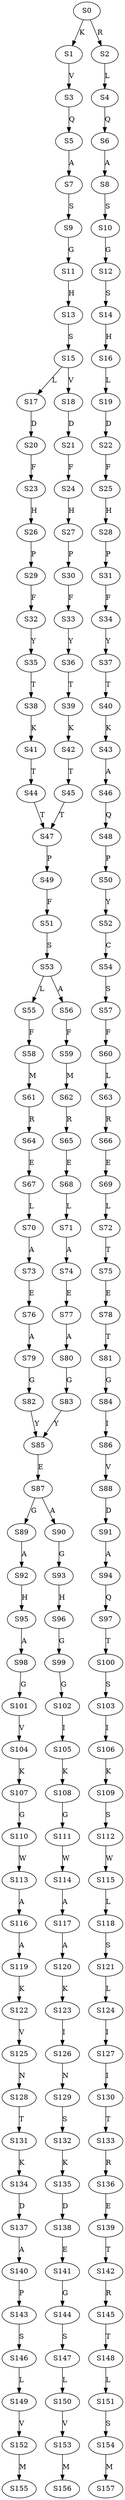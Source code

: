 strict digraph  {
	S0 -> S1 [ label = K ];
	S0 -> S2 [ label = R ];
	S1 -> S3 [ label = V ];
	S2 -> S4 [ label = L ];
	S3 -> S5 [ label = Q ];
	S4 -> S6 [ label = Q ];
	S5 -> S7 [ label = A ];
	S6 -> S8 [ label = A ];
	S7 -> S9 [ label = S ];
	S8 -> S10 [ label = S ];
	S9 -> S11 [ label = G ];
	S10 -> S12 [ label = G ];
	S11 -> S13 [ label = H ];
	S12 -> S14 [ label = S ];
	S13 -> S15 [ label = S ];
	S14 -> S16 [ label = H ];
	S15 -> S17 [ label = L ];
	S15 -> S18 [ label = V ];
	S16 -> S19 [ label = L ];
	S17 -> S20 [ label = D ];
	S18 -> S21 [ label = D ];
	S19 -> S22 [ label = D ];
	S20 -> S23 [ label = F ];
	S21 -> S24 [ label = F ];
	S22 -> S25 [ label = F ];
	S23 -> S26 [ label = H ];
	S24 -> S27 [ label = H ];
	S25 -> S28 [ label = H ];
	S26 -> S29 [ label = P ];
	S27 -> S30 [ label = P ];
	S28 -> S31 [ label = P ];
	S29 -> S32 [ label = F ];
	S30 -> S33 [ label = F ];
	S31 -> S34 [ label = F ];
	S32 -> S35 [ label = Y ];
	S33 -> S36 [ label = Y ];
	S34 -> S37 [ label = Y ];
	S35 -> S38 [ label = T ];
	S36 -> S39 [ label = T ];
	S37 -> S40 [ label = T ];
	S38 -> S41 [ label = K ];
	S39 -> S42 [ label = K ];
	S40 -> S43 [ label = K ];
	S41 -> S44 [ label = T ];
	S42 -> S45 [ label = T ];
	S43 -> S46 [ label = A ];
	S44 -> S47 [ label = T ];
	S45 -> S47 [ label = T ];
	S46 -> S48 [ label = Q ];
	S47 -> S49 [ label = P ];
	S48 -> S50 [ label = P ];
	S49 -> S51 [ label = F ];
	S50 -> S52 [ label = Y ];
	S51 -> S53 [ label = S ];
	S52 -> S54 [ label = C ];
	S53 -> S55 [ label = L ];
	S53 -> S56 [ label = A ];
	S54 -> S57 [ label = S ];
	S55 -> S58 [ label = F ];
	S56 -> S59 [ label = F ];
	S57 -> S60 [ label = F ];
	S58 -> S61 [ label = M ];
	S59 -> S62 [ label = M ];
	S60 -> S63 [ label = L ];
	S61 -> S64 [ label = R ];
	S62 -> S65 [ label = R ];
	S63 -> S66 [ label = R ];
	S64 -> S67 [ label = E ];
	S65 -> S68 [ label = E ];
	S66 -> S69 [ label = E ];
	S67 -> S70 [ label = L ];
	S68 -> S71 [ label = L ];
	S69 -> S72 [ label = L ];
	S70 -> S73 [ label = A ];
	S71 -> S74 [ label = A ];
	S72 -> S75 [ label = T ];
	S73 -> S76 [ label = E ];
	S74 -> S77 [ label = E ];
	S75 -> S78 [ label = E ];
	S76 -> S79 [ label = A ];
	S77 -> S80 [ label = A ];
	S78 -> S81 [ label = T ];
	S79 -> S82 [ label = G ];
	S80 -> S83 [ label = G ];
	S81 -> S84 [ label = G ];
	S82 -> S85 [ label = Y ];
	S83 -> S85 [ label = Y ];
	S84 -> S86 [ label = I ];
	S85 -> S87 [ label = E ];
	S86 -> S88 [ label = V ];
	S87 -> S89 [ label = G ];
	S87 -> S90 [ label = A ];
	S88 -> S91 [ label = D ];
	S89 -> S92 [ label = A ];
	S90 -> S93 [ label = G ];
	S91 -> S94 [ label = A ];
	S92 -> S95 [ label = H ];
	S93 -> S96 [ label = H ];
	S94 -> S97 [ label = Q ];
	S95 -> S98 [ label = A ];
	S96 -> S99 [ label = G ];
	S97 -> S100 [ label = T ];
	S98 -> S101 [ label = G ];
	S99 -> S102 [ label = G ];
	S100 -> S103 [ label = S ];
	S101 -> S104 [ label = V ];
	S102 -> S105 [ label = I ];
	S103 -> S106 [ label = I ];
	S104 -> S107 [ label = K ];
	S105 -> S108 [ label = K ];
	S106 -> S109 [ label = K ];
	S107 -> S110 [ label = G ];
	S108 -> S111 [ label = G ];
	S109 -> S112 [ label = S ];
	S110 -> S113 [ label = W ];
	S111 -> S114 [ label = W ];
	S112 -> S115 [ label = W ];
	S113 -> S116 [ label = A ];
	S114 -> S117 [ label = A ];
	S115 -> S118 [ label = L ];
	S116 -> S119 [ label = A ];
	S117 -> S120 [ label = A ];
	S118 -> S121 [ label = S ];
	S119 -> S122 [ label = K ];
	S120 -> S123 [ label = K ];
	S121 -> S124 [ label = L ];
	S122 -> S125 [ label = V ];
	S123 -> S126 [ label = I ];
	S124 -> S127 [ label = I ];
	S125 -> S128 [ label = N ];
	S126 -> S129 [ label = N ];
	S127 -> S130 [ label = I ];
	S128 -> S131 [ label = T ];
	S129 -> S132 [ label = S ];
	S130 -> S133 [ label = T ];
	S131 -> S134 [ label = K ];
	S132 -> S135 [ label = K ];
	S133 -> S136 [ label = R ];
	S134 -> S137 [ label = D ];
	S135 -> S138 [ label = D ];
	S136 -> S139 [ label = E ];
	S137 -> S140 [ label = A ];
	S138 -> S141 [ label = E ];
	S139 -> S142 [ label = T ];
	S140 -> S143 [ label = P ];
	S141 -> S144 [ label = G ];
	S142 -> S145 [ label = R ];
	S143 -> S146 [ label = S ];
	S144 -> S147 [ label = S ];
	S145 -> S148 [ label = T ];
	S146 -> S149 [ label = L ];
	S147 -> S150 [ label = L ];
	S148 -> S151 [ label = L ];
	S149 -> S152 [ label = V ];
	S150 -> S153 [ label = V ];
	S151 -> S154 [ label = S ];
	S152 -> S155 [ label = M ];
	S153 -> S156 [ label = M ];
	S154 -> S157 [ label = M ];
}
